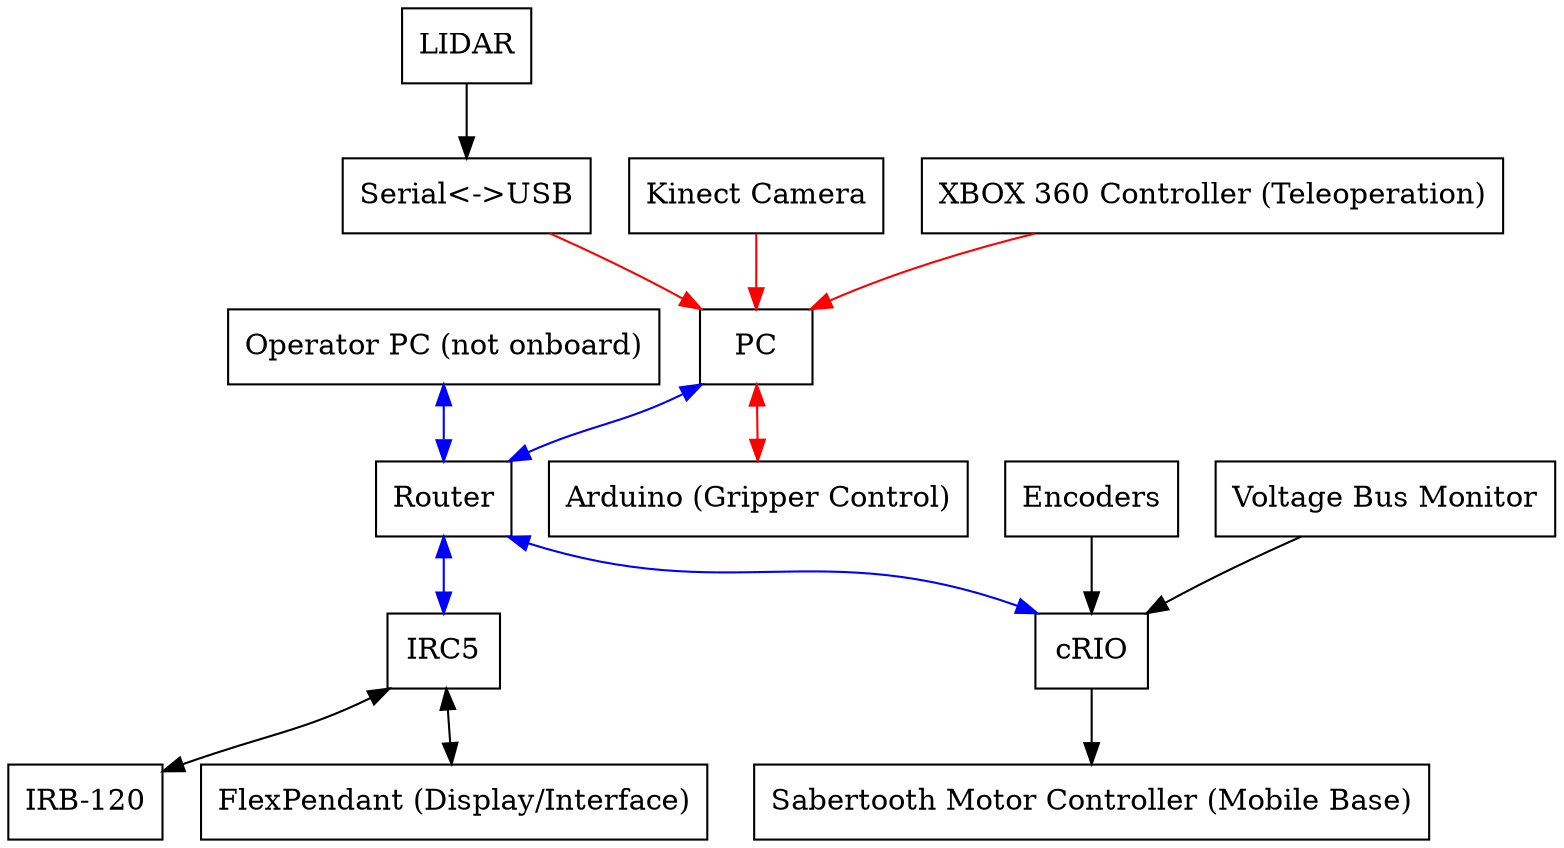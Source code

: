 digraph g {
 ranksep=0.5
 LIDAR[
    shape=box
    label="LIDAR"
 ]
 SERIAL_CONVERTER[
    shape=box
    label="Serial<->USB"
 ]
 KINECT[
    shape=box
    label="Kinect Camera"
 ]
 XB360[
    shape=box
    label="XBOX 360 Controller (Teleoperation)"
 ]
 ROUTER[
    shape=record
    label="Router"
 ]
 PC[
    shape=record
    label="PC"
 ]
 IRC5[
    shape=record
    label="IRC5"
 ]
 IRB120[
    shape=box
    label="IRB-120"
 ]
 FLEXPENDANT[
    shape=box
    label="FlexPendant (Display/Interface)"
 ]
 ARDUINO[
    shape=box
    label="Arduino (Gripper Control)"
 ]
 CRIO[
    shape=record
    label="cRIO"
 ]
 ENCODERS[
    shape=box
    label="Encoders"
 ]
 VMONITOR[
    shape=record
    label="Voltage Bus Monitor"
 ]
 OPERATOR[
    shape=record
    label="Operator PC (not onboard)"
 ]
 SABERTOOTH[
    shape=box
    label="Sabertooth Motor Controller (Mobile Base)"
 ]
 LIDAR->SERIAL_CONVERTER;
 SERIAL_CONVERTER->PC:usb1 [color="red"];
 KINECT->PC:usb2 [color="red"];
 XB360->PC:usb3 [color="red"];
 PC:eth1-> ROUTER:eth1 [dir="both" color="blue"];
 PC:usb4-> ARDUINO [dir="both" color="red"];
 ROUTER:eth3->CRIO:eth1 [dir="both" color="blue"];
 ROUTER:eth2->IRC5:eth1 [dir="both" color="blue"];
 IRC5:XS2->IRB120 [dir="both"];
 IRC5:XS4->FLEXPENDANT [dir="both"];
 ENCODERS->CRIO:DIO;
 VMONITOR->CRIO:AI;
 OPERATOR->ROUTER:wifi [dir="both" color="blue"];
 CRIO:FDIO->SABERTOOTH;
}